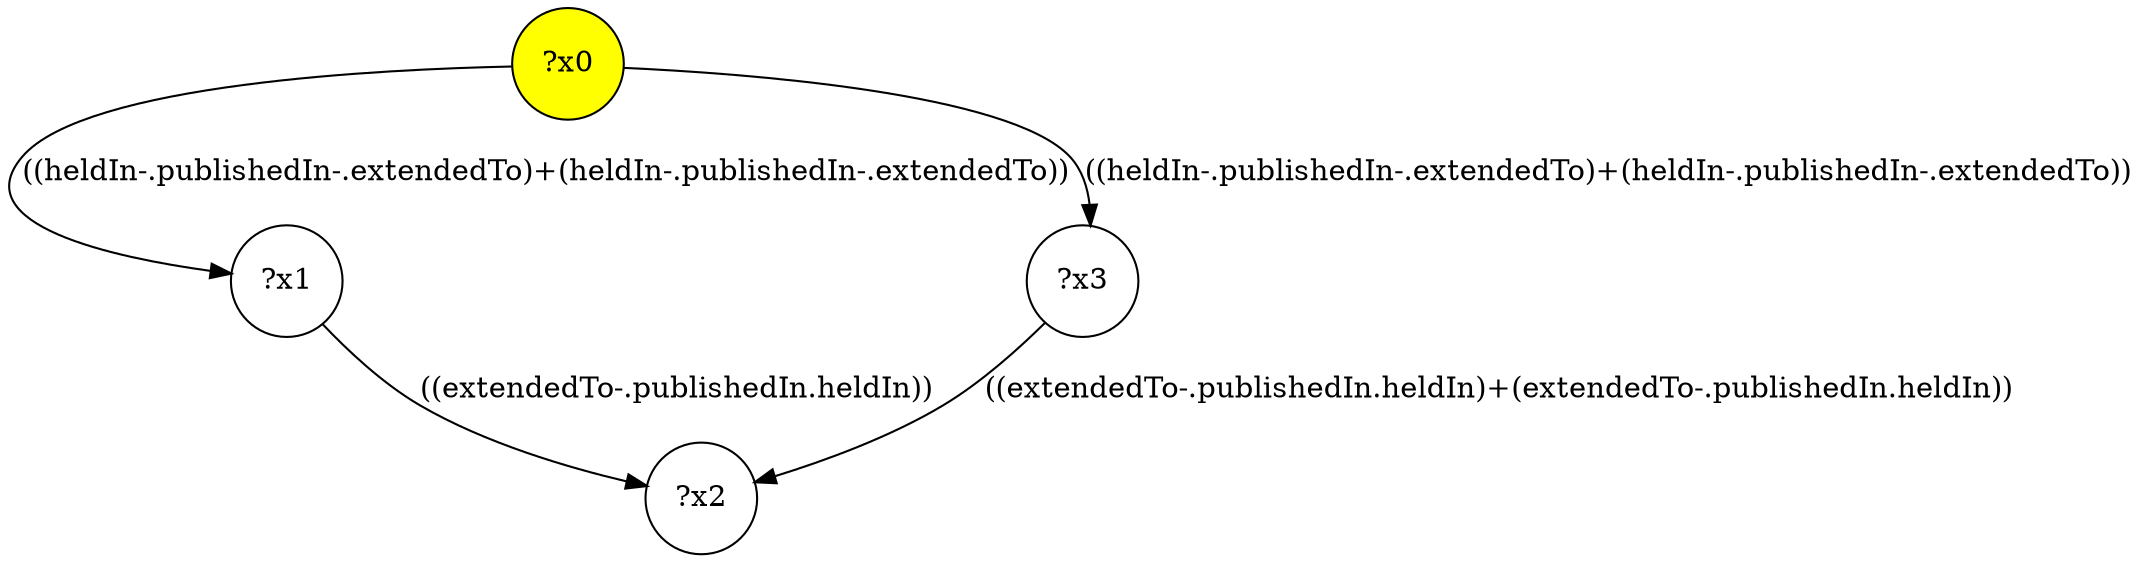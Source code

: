 digraph g {
	x0 [fillcolor="yellow", style="filled," shape=circle, label="?x0"];
	x1 [shape=circle, label="?x1"];
	x0 -> x1 [label="((heldIn-.publishedIn-.extendedTo)+(heldIn-.publishedIn-.extendedTo))"];
	x2 [shape=circle, label="?x2"];
	x1 -> x2 [label="((extendedTo-.publishedIn.heldIn))"];
	x3 [shape=circle, label="?x3"];
	x0 -> x3 [label="((heldIn-.publishedIn-.extendedTo)+(heldIn-.publishedIn-.extendedTo))"];
	x3 -> x2 [label="((extendedTo-.publishedIn.heldIn)+(extendedTo-.publishedIn.heldIn))"];
}
